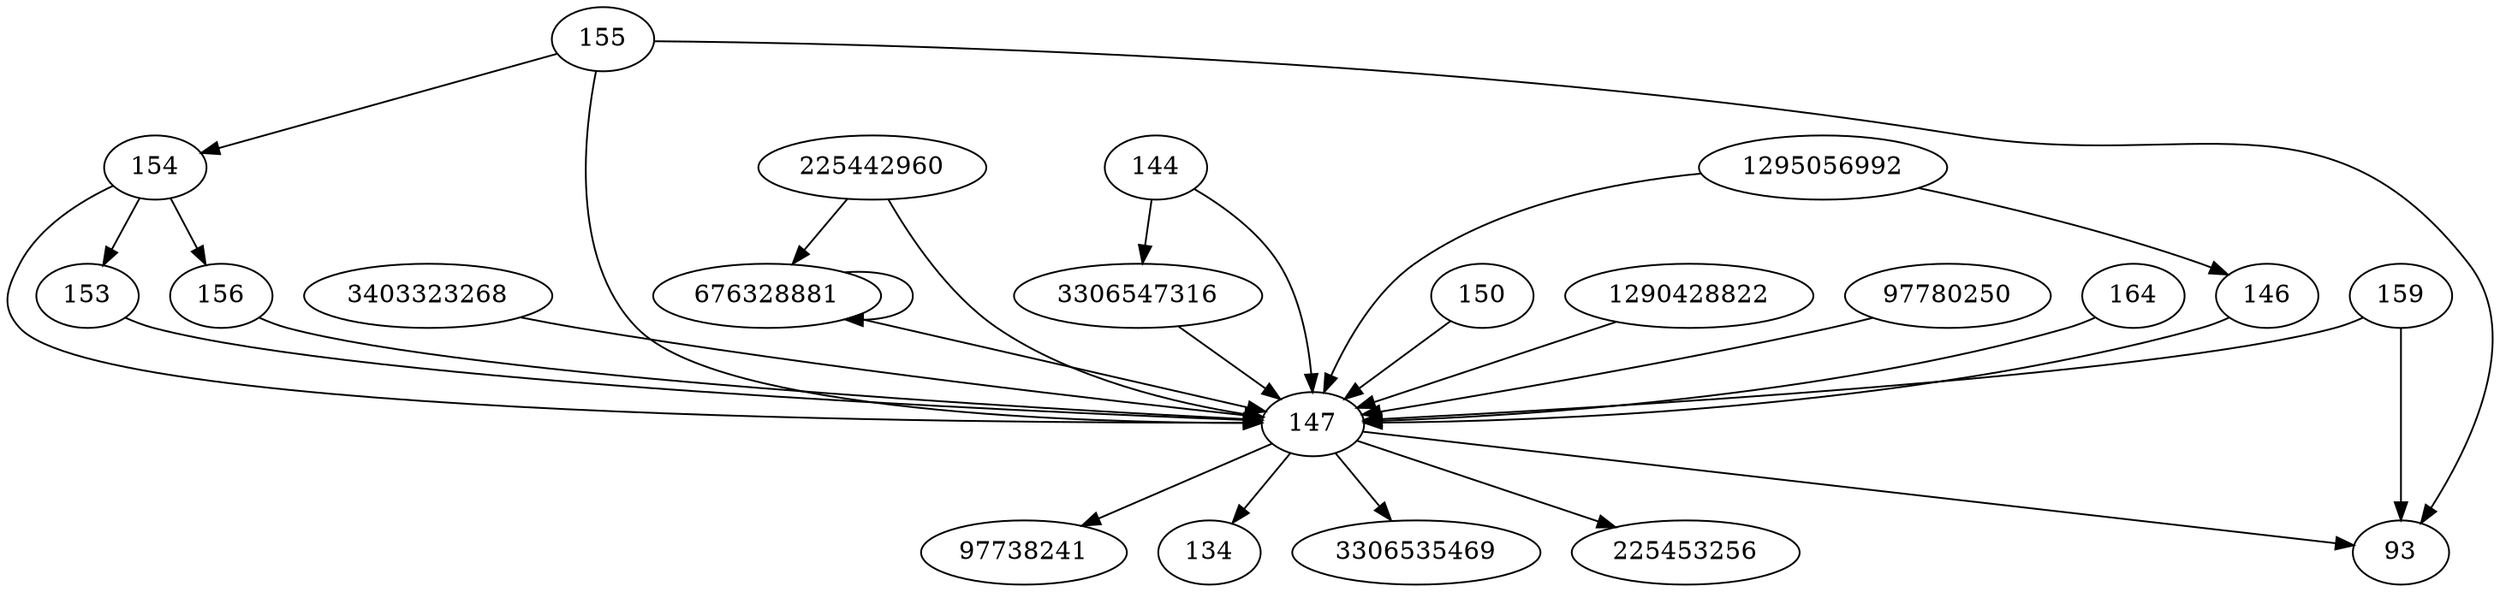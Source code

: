 digraph  {
97738241;
3403323268;
134;
225442960;
144;
146;
147;
150;
1290428822;
153;
154;
97780250;
155;
156;
159;
164;
3306535469;
676328881;
225453256;
93;
1295056992;
3306547316;
3403323268 -> 147;
225442960 -> 676328881;
225442960 -> 147;
144 -> 3306547316;
144 -> 147;
146 -> 147;
147 -> 134;
147 -> 3306535469;
147 -> 97738241;
147 -> 225453256;
147 -> 93;
150 -> 147;
1290428822 -> 147;
153 -> 147;
154 -> 153;
154 -> 156;
154 -> 147;
97780250 -> 147;
155 -> 154;
155 -> 147;
155 -> 93;
156 -> 147;
159 -> 147;
159 -> 93;
164 -> 147;
676328881 -> 676328881;
676328881 -> 147;
1295056992 -> 146;
1295056992 -> 147;
3306547316 -> 147;
}
